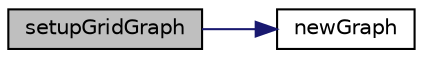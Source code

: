 digraph "setupGridGraph"
{
  edge [fontname="Helvetica",fontsize="10",labelfontname="Helvetica",labelfontsize="10"];
  node [fontname="Helvetica",fontsize="10",shape=record];
  rankdir="LR";
  Node49 [label="setupGridGraph",height=0.2,width=0.4,color="black", fillcolor="grey75", style="filled", fontcolor="black"];
  Node49 -> Node50 [color="midnightblue",fontsize="10",style="solid",fontname="Helvetica"];
  Node50 [label="newGraph",height=0.2,width=0.4,color="black", fillcolor="white", style="filled",URL="$d1/d69/_ipopt_2_third_party_2_mumps_2_m_u_m_p_s_2_p_o_r_d_2lib_2graph_8c.html#a5e0706fe8b030e20dabc21acbc40d3e8"];
}
